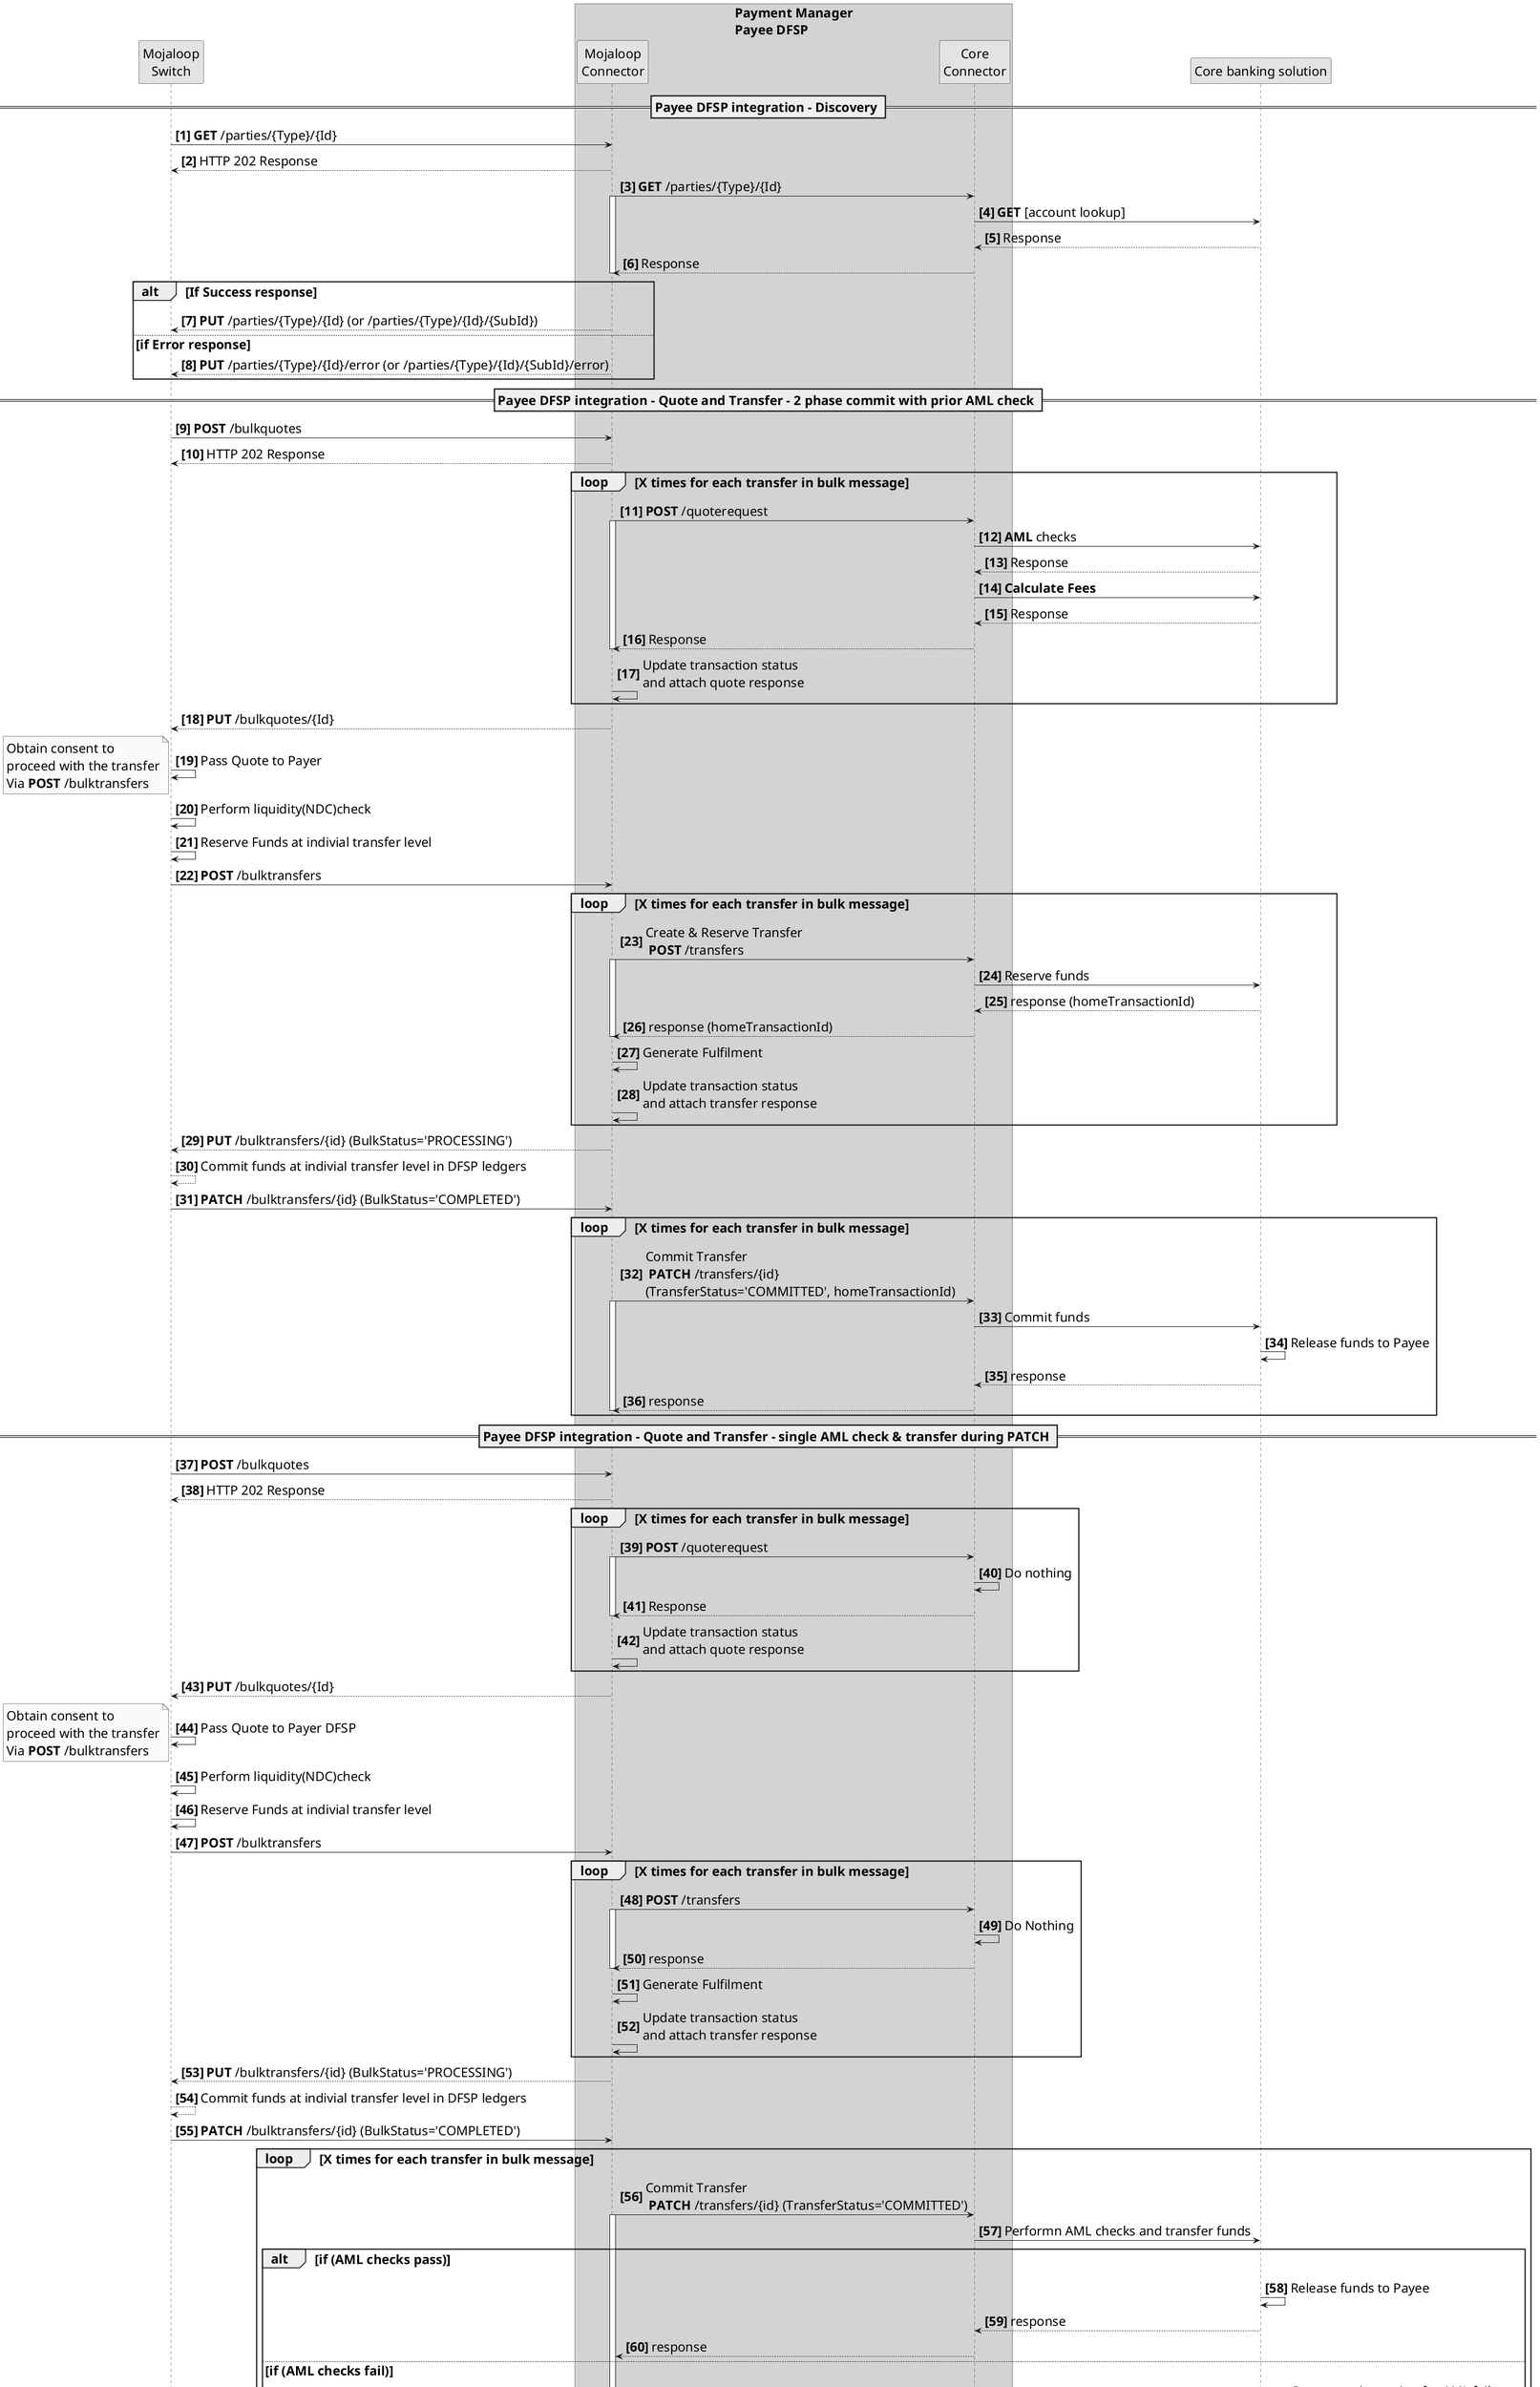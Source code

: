 @startuml Payee DFSP Integration Bulk Transactional Flow
/'*****
--------------
******'/

skinparam activityFontSize 4
skinparam activityDiamondFontSize 30
skinparam activityArrowFontSize 22
skinparam defaultFontSize 22
skinparam noteFontSize 22
skinparam monochrome true
' declare title
' title Core-Connector transactional flow patterns
' declare actors
participant "Mojaloop\nSwitch" as Switch
box "Payment Manager\nPayee DFSP" #LightGrey
participant "Mojaloop\nConnector" as MC 
participant "Core\nConnector" as CC 
end box
participant "Core banking solution" as CBS
autonumber 1 1 "<b>[0]"

== Payee DFSP integration - Discovery ==

Switch->MC: **GET** /parties/{Type}/{Id}
MC-->Switch: HTTP 202 Response
MC->CC: **GET** /parties/{Type}/{Id}
activate MC
CC->CBS: **GET** [account lookup]
CBS-->CC: Response
CC-->MC: Response
deactivate MC
alt If Success response
MC-->Switch: **PUT** /parties/{Type}/{Id} (or /parties/{Type}/{Id}/{SubId})
else if Error response
MC-->Switch: **PUT** /parties/{Type}/{Id}/error (or /parties/{Type}/{Id}/{SubId}/error)
end

== Payee DFSP integration - Quote and Transfer - 2 phase commit with prior AML check ==

Switch->MC: **POST** /bulkquotes
MC-->Switch: HTTP 202 Response
loop X times for each transfer in bulk message
    MC->CC: **POST** /quoterequest
    activate MC
    CC->CBS: **AML** checks
    CBS-->CC: Response
    CC->CBS: **Calculate Fees**
    CBS-->CC: Response
    CC-->MC: Response
    deactivate MC
  MC->MC: Update transaction status \nand attach quote response
end Loop
MC-->Switch: **PUT** /bulkquotes/{Id} 
Switch->Switch: Pass Quote to Payer
note left
Obtain consent to 
proceed with the transfer
Via **POST** /bulktransfers
end note
    Switch-> Switch: Perform liquidity(NDC)check
    Switch->Switch: Reserve Funds at indivial transfer level
    Switch->MC: **POST** /bulktransfers
    loop X times for each transfer in bulk message
        MC->CC: Create & Reserve Transfer\n **POST** /transfers 
        activate MC
        CC->CBS: Reserve funds 
        CBS-->CC: response (homeTransactionId)
        CC-->MC: response (homeTransactionId)
        deactivate MC
        MC->MC: Generate Fulfilment
        MC -> MC:Update transaction status \nand attach transfer response
    end Loop
    MC-->Switch: **PUT** /bulktransfers/{id} (BulkStatus='PROCESSING') 
    Switch-->Switch: Commit funds at indivial transfer level in DFSP ledgers
    Switch -> MC: **PATCH** /bulktransfers/{id} (BulkStatus='COMPLETED')
    loop X times for each transfer in bulk message
        MC->CC: Commit Transfer\n **PATCH** /transfers/{id} \n(TransferStatus='COMMITTED', homeTransactionId) 
        activate MC
        CC->CBS: Commit funds 
        CBS->CBS: Release funds to Payee 
        CBS-->CC: response
        CC-->MC: response
        deactivate MC
    end loop    

== Payee DFSP integration - Quote and Transfer - single AML check & transfer during PATCH ==

Switch->MC: **POST** /bulkquotes
MC-->Switch: HTTP 202 Response
loop X times for each transfer in bulk message
  MC->CC: **POST** /quoterequest
    activate MC
      CC->CC: Do nothing
      CC-->MC: Response
    deactivate MC
  MC->MC: Update transaction status \nand attach quote response
end Loop
MC-->Switch: **PUT** /bulkquotes/{Id} 

Switch->Switch: Pass Quote to Payer DFSP
note left
Obtain consent to 
proceed with the transfer
Via **POST** /bulktransfers
end note
    Switch-> Switch: Perform liquidity(NDC)check
    Switch->Switch: Reserve Funds at indivial transfer level
    Switch->MC: **POST** /bulktransfers
    loop X times for each transfer in bulk message
        MC->CC: **POST** /transfers 
        activate MC
        CC->CC: Do Nothing 
        CC-->MC: response
        deactivate MC
        MC->MC: Generate Fulfilment
        MC -> MC:Update transaction status \nand attach transfer response
    end Loop
    MC-->Switch: **PUT** /bulktransfers/{id} (BulkStatus='PROCESSING') 
    Switch-->Switch: Commit funds at indivial transfer level in DFSP ledgers
    Switch -> MC: **PATCH** /bulktransfers/{id} (BulkStatus='COMPLETED')
    loop X times for each transfer in bulk message
      MC->CC: Commit Transfer\n **PATCH** /transfers/{id} (TransferStatus='COMMITTED') 
      activate MC
      CC->CBS: Performn AML checks and transfer funds
      alt if (AML checks pass)
      CBS->CBS: Release funds to Payee 
      CBS-->CC: response
      CC-->MC: response
      else if (AML checks fail)
      CBS->CBS: Compensation action for AML failure. \n Return error response.
      CBS-->CC: response
      CC-->MC: response
      deactivate MC
        rnote left MC 
    Payee DFSP AML checks / other errors result in:
    
    **Reconciliation Error**
       Payer has sent funds
       Payer DFSP has sent funds
       Hub considers that the Payee DFSP has received funds
       Payee DFSP has rejected the transaction
       Payee has not received funds
        endrnote
      end
    end Loop
 
== Payee DFSP integration - Quote and Transfer - single AML check & transfer during POST transfer ==

Switch->MC: **POST** /bulkquotes 
MC-->Switch: HTTP 202 Response
loop X times for each transfer in bulk message
    MC->CC: **POST** /quoterequests  
    activate MC
      CC->CC: Do nothing
      CC-->MC: Response
    deactivate MC
    MC->MC: Update transaction status \nand attach quote response
end Loop
MC-->Switch: **PUT** /bulkquotes/{id} 

Switch->Switch: Pass Quote to Payer
note left
Obtain consent to 
proceed with the transfer
Via **POST** /bulktransfers
end note
    Switch-> Switch: Perform liquidity(NDC)check
    Switch->Switch: Reserve Funds at indivial transfer level
    Switch->MC: **POST** /transfers
    loop X times for each transfer in bulk message
        MC->CC: **POST** /transfers 
        activate MC
        CC->CBS: Performn AML checks and transfer funds
        CBS->CBS: Release of funds to Payee 
        CBS-->CC: response (homeTransactionId)
        CC-->MC: response (homeTransactionId)
        deactivate MC
        MC->MC: Generate Fulfilment
        MC -> MC:Update transaction status \nand attach transfer response
    end Loop
    MC-->Switch: **PUT** /bulktransfers/{id} (bulkStatus == 'PROCESSING')
    Switch->Switch: Commit funds in DFSP ledgers
    Switch->MC: **PATCH** /bulktransfers/{bulkTransferId}  
    loop X times for each transfer in bulk message
      alt if (Individual Transfer Status == 'ABORTED')
        MC->CC: Abort Transfer\n **PATCH** /transfers/{HomeTransactionId}  
        activate MC
        CC->CBS: Abort Transfer
        CBS->CBS: Compensate action for abort
        CBS-->CC: response
        CC-->MC: response
        deactivate MC
      else else      
        MC->MC: Do nothing
      end
    end Loop
 


@enduml